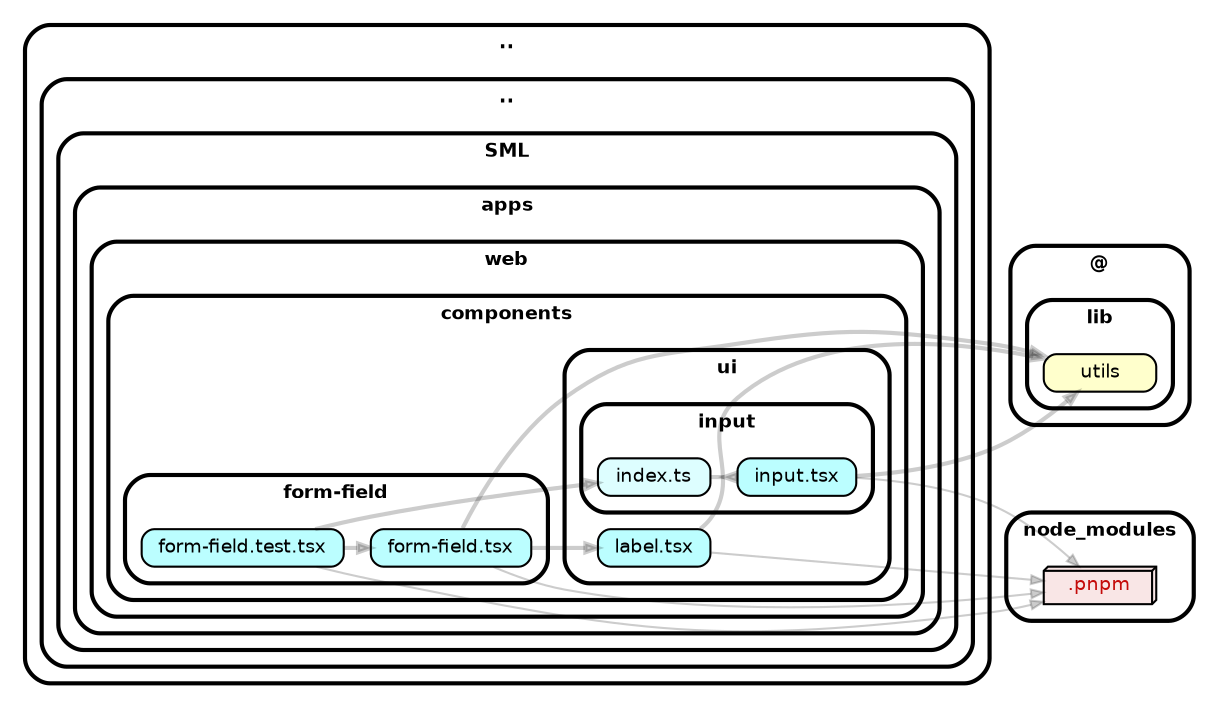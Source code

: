 strict digraph "dependency-cruiser output"{
    rankdir="LR" splines="true" overlap="false" nodesep="0.16" ranksep="0.18" fontname="Helvetica-bold" fontsize="9" style="rounded,bold,filled" fillcolor="#ffffff" compound="true"
    node [shape="box" style="rounded, filled" height="0.2" color="black" fillcolor="#ffffcc" fontcolor="black" fontname="Helvetica" fontsize="9"]
    edge [arrowhead="normal" arrowsize="0.6" penwidth="2.0" color="#00000033" fontname="Helvetica" fontsize="9"]

    subgraph "cluster_.." {label=".." subgraph "cluster_../.." {label=".." subgraph "cluster_../../SML" {label="SML" subgraph "cluster_../../SML/apps" {label="apps" subgraph "cluster_../../SML/apps/web" {label="web" subgraph "cluster_../../SML/apps/web/components" {label="components" subgraph "cluster_../../SML/apps/web/components/form-field" {label="form-field" "../../SML/apps/web/components/form-field/form-field.test.tsx" [label=<form-field.test.tsx> tooltip="form-field.test.tsx" URL="../../SML/apps/web/components/form-field/form-field.test.tsx" fillcolor="#bbfeff"] } } } } } } }
    "../../SML/apps/web/components/form-field/form-field.test.tsx" -> "../../SML/apps/web/components/ui/input/index.ts"
    "../../SML/apps/web/components/form-field/form-field.test.tsx" -> "../../SML/apps/web/components/form-field/form-field.tsx"
    "../../SML/apps/web/components/form-field/form-field.test.tsx" -> "node_modules/.pnpm" [penwidth="1.0"]
    subgraph "cluster_.." {label=".." subgraph "cluster_../.." {label=".." subgraph "cluster_../../SML" {label="SML" subgraph "cluster_../../SML/apps" {label="apps" subgraph "cluster_../../SML/apps/web" {label="web" subgraph "cluster_../../SML/apps/web/components" {label="components" subgraph "cluster_../../SML/apps/web/components/form-field" {label="form-field" "../../SML/apps/web/components/form-field/form-field.tsx" [label=<form-field.tsx> tooltip="form-field.tsx" URL="../../SML/apps/web/components/form-field/form-field.tsx" fillcolor="#bbfeff"] } } } } } } }
    "../../SML/apps/web/components/form-field/form-field.tsx" -> "../../SML/apps/web/components/ui/label.tsx"
    "../../SML/apps/web/components/form-field/form-field.tsx" -> "@/lib/utils"
    "../../SML/apps/web/components/form-field/form-field.tsx" -> "node_modules/.pnpm" [penwidth="1.0"]
    subgraph "cluster_.." {label=".." subgraph "cluster_../.." {label=".." subgraph "cluster_../../SML" {label="SML" subgraph "cluster_../../SML/apps" {label="apps" subgraph "cluster_../../SML/apps/web" {label="web" subgraph "cluster_../../SML/apps/web/components" {label="components" subgraph "cluster_../../SML/apps/web/components/ui" {label="ui" subgraph "cluster_../../SML/apps/web/components/ui/input" {label="input" "../../SML/apps/web/components/ui/input/index.ts" [label=<index.ts> tooltip="index.ts" URL="../../SML/apps/web/components/ui/input/index.ts" fillcolor="#ddfeff"] } } } } } } } }
    "../../SML/apps/web/components/ui/input/index.ts" -> "../../SML/apps/web/components/ui/input/input.tsx" [arrowhead="inv"]
    subgraph "cluster_.." {label=".." subgraph "cluster_../.." {label=".." subgraph "cluster_../../SML" {label="SML" subgraph "cluster_../../SML/apps" {label="apps" subgraph "cluster_../../SML/apps/web" {label="web" subgraph "cluster_../../SML/apps/web/components" {label="components" subgraph "cluster_../../SML/apps/web/components/ui" {label="ui" subgraph "cluster_../../SML/apps/web/components/ui/input" {label="input" "../../SML/apps/web/components/ui/input/input.tsx" [label=<input.tsx> tooltip="input.tsx" URL="../../SML/apps/web/components/ui/input/input.tsx" fillcolor="#bbfeff"] } } } } } } } }
    "../../SML/apps/web/components/ui/input/input.tsx" -> "@/lib/utils"
    "../../SML/apps/web/components/ui/input/input.tsx" -> "node_modules/.pnpm" [penwidth="1.0"]
    subgraph "cluster_.." {label=".." subgraph "cluster_../.." {label=".." subgraph "cluster_../../SML" {label="SML" subgraph "cluster_../../SML/apps" {label="apps" subgraph "cluster_../../SML/apps/web" {label="web" subgraph "cluster_../../SML/apps/web/components" {label="components" subgraph "cluster_../../SML/apps/web/components/ui" {label="ui" "../../SML/apps/web/components/ui/label.tsx" [label=<label.tsx> tooltip="label.tsx" URL="../../SML/apps/web/components/ui/label.tsx" fillcolor="#bbfeff"] } } } } } } }
    "../../SML/apps/web/components/ui/label.tsx" -> "@/lib/utils"
    "../../SML/apps/web/components/ui/label.tsx" -> "node_modules/.pnpm" [penwidth="1.0"]
    subgraph "cluster_@" {label="@" subgraph "cluster_@/lib" {label="lib" "@/lib/utils" [label=<utils> tooltip="utils" ] } }
    subgraph "cluster_node_modules" {label="node_modules" "node_modules/.pnpm" [label=<.pnpm> tooltip=".pnpm" URL="https://www.npmjs.com/package/.pnpm" shape="box3d" fillcolor="#c40b0a1a" fontcolor="#c40b0a"] }
}
